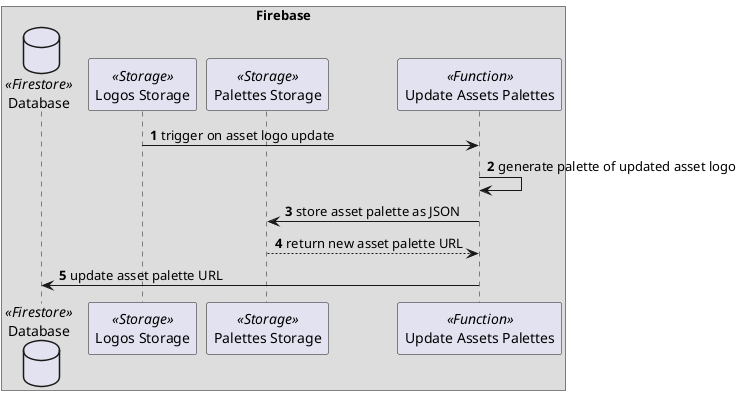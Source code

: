 @startuml

autonumber

box Firebase
    database Database <<Firestore>>
    participant "Logos Storage" as LogosStorage <<Storage>>
    participant "Palettes Storage" as PalettesStorage <<Storage>>
    participant "Update Assets Palettes" as UpdateAssetsPalettes <<Function>>
end box

LogosStorage -> UpdateAssetsPalettes: trigger on asset logo update
UpdateAssetsPalettes -> UpdateAssetsPalettes: generate palette of updated asset logo
UpdateAssetsPalettes -> PalettesStorage: store asset palette as JSON
PalettesStorage --> UpdateAssetsPalettes: return new asset palette URL
UpdateAssetsPalettes -> Database: update asset palette URL

@enduml
